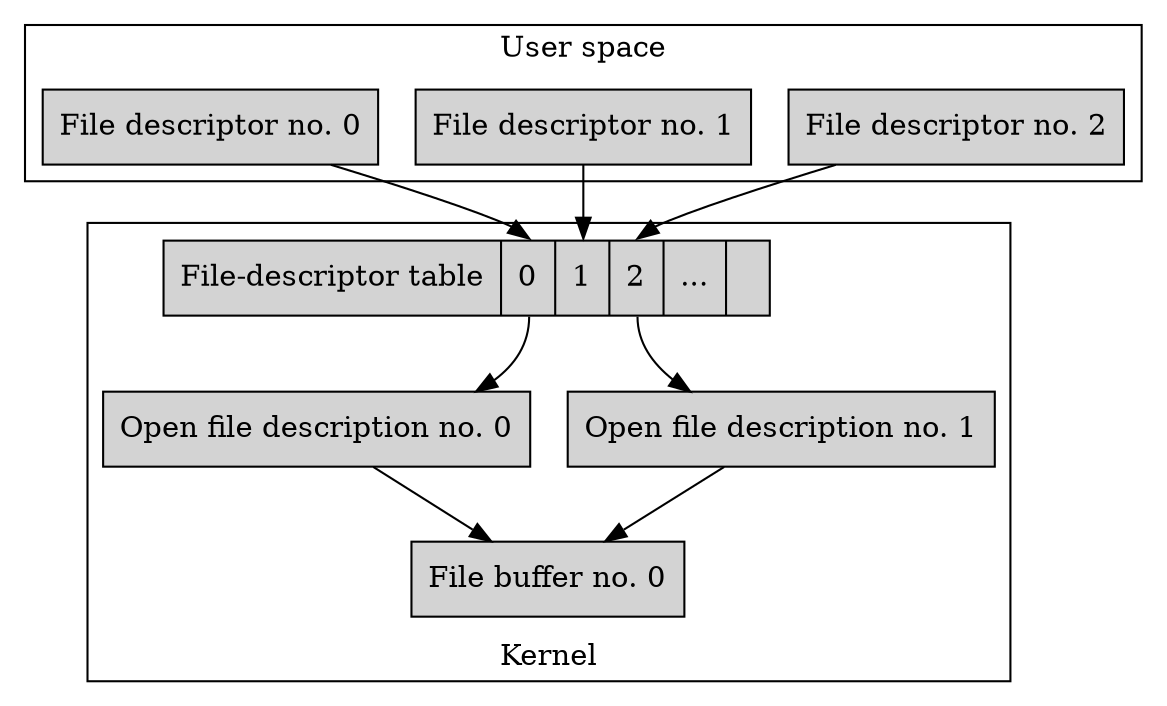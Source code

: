 
strict digraph {

    fd0 [label="File descriptor no. 0" shape=box style=filled]
    fd1 [label="File descriptor no. 1" shape=box style=filled]
    fd2 [label="File descriptor no. 2" shape=box style=filled]

    fdtab [label="File-descriptor table | <fd0> 0 | <fd1> 1 | <fd2> 2 | ... |" shape=record style=filled]
    ofd0 [label="Open file description no. 0" shape=box style=filled]
    ofd1 [label="Open file description no. 1" shape=box style=filled]
    fbuf0 [label="File buffer no. 0" shape=box style=filled]

    subgraph cluster_userspace {
        label="User space"

        fd0
        fd1
        fd2
    }


    subgraph cluster_kernel {
        label="Kernel"
        labelloc=b

        fdtab

        ofd0
        ofd1
        fbuf0
    }

    fd0 -> fdtab:fd0
    fd1 -> fdtab:fd1
    fd2 -> fdtab:fd2
    fdtab:fd0 -> ofd0
    fdtab:fd1 -> ofd1 // manually add arrow from fdtab:fd1 to ofd1
    fdtab:fd2 -> ofd1
    ofd0 -> fbuf0
    ofd1 -> fbuf0
}
